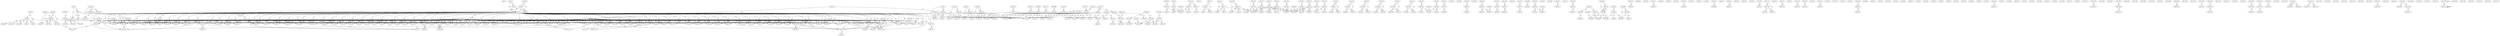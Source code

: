 digraph G {
  Line_0;
  Line_3;
  Line_4;
  Line_5;
  Line_8;
  Line_13;
  Line_14;
  Line_15;
  Line_15;
  Line_16;
  Line_18;
  Line_24;
  Line_25;
  Line_26;
  Line_27;
  Line_32;
  Line_33;
  Line_34;
  Line_34;
  Line_35;
  Line_37;
  Line_18;
  Line_38;
  Line_38;
  Line_44;
  Line_45;
  Line_46;
  Line_46;
  Line_47;
  Line_47;
  Line_50;
  Line_55;
  Line_56;
  Line_57;
  Line_58;
  Line_60;
  Line_65;
  Line_66;
  Line_67;
  Line_68;
  Line_71;
  Line_76;
  Line_77;
  Line_78;
  Line_79;
  Line_80;
  Line_82;
  Line_87;
  Line_88;
  Line_89;
  Line_92;
  Line_97;
  Line_98;
  Line_99;
  Line_100;
  Line_100;
  Line_101;
  Line_103;
  Line_108;
  Line_109;
  Line_110;
  Line_113;
  Line_118;
  Line_119;
  Line_120;
  Line_123;
  Line_128;
  Line_129;
  Line_130;
  Line_131;
  Line_133;
  Line_138;
  Line_139;
  Line_140;
  Line_143;
  Line_148;
  Line_149;
  Line_150;
  Line_151;
  Line_152;
  Line_157;
  Line_158;
  Line_159;
  Line_162;
  Line_167;
  Line_168;
  Line_169;
  Line_170;
  Line_172;
  Line_177;
  Line_178;
  Line_180;
  Line_183;
  Line_188;
  Line_189;
  Line_190;
  Line_194;
  Line_199;
  Line_200;
  Line_201;
  Line_202;
  Line_208;
  Line_209;
  Line_210;
  Line_217;
  Line_218;
  Line_219;
  Line_220;
  Line_221;
  Line_227;
  Line_228;
  Line_229;
  Line_230;
  Line_230;
  Line_231;
  Line_238;
  Line_239;
  Line_240;
  Line_241;
  Line_246;
  Line_247;
  Line_248;
  Line_249;
  Line_256;
  Line_257;
  Line_258;
  Line_259;
  Line_259;
  Line_260;
  Line_267;
  Line_268;
  Line_269;
  Line_270;
  Line_277;
  Line_278;
  Line_279;
  Line_280;
  Line_286;
  Line_287;
  Line_288;
  Line_289;
  Line_294;
  Line_295;
  Line_296;
  Line_297;
  Line_303;
  Line_304;
  Line_305;
  Line_306;
  Line_307;
  Line_313;
  Line_314;
  Line_315;
  Line_323;
  Line_324;
  Line_325;
  Line_332;
  Line_333;
  Line_334;
  Line_341;
  Line_342;
  Line_343;
  Line_350;
  Line_351;
  Line_352;
  Line_359;
  Line_360;
  Line_361;
  Line_368;
  Line_369;
  Line_370;
  Line_377;
  Line_378;
  Line_379;
  Line_380;
  Line_381;
  Line_381;
  Line_382;
  Line_388;
  Line_389;
  Line_390;
  Line_391;
  Line_392;
  Line_399;
  Line_400;
  Line_401;
  Line_402;
  Line_407;
  Line_408;
  Line_409;
  Line_410;
  Line_416;
  Line_417;
  Line_418;
  Line_419;
  Line_420;
  Line_426;
  Line_427;
  Line_428;
  Line_429;
  Line_435;
  Line_436;
  Line_437;
  Line_438;
  Line_444;
  Line_445;
  Line_446;
  Line_454;
  Line_455;
  Line_453;
  Line_458;
  Line_463;
  Line_464;
  Line_465;
  Line_466;
  Line_473;
  Line_474;
  Line_475;
  Line_476;
  Line_482;
  Line_483;
  Line_484;
  Line_485;
  Line_491;
  Line_492;
  Line_493;
  Line_494;
  Line_502;
  Line_500;
  Line_503;
  Line_508;
  Line_509;
  Line_510;
  Line_511;
  Line_519;
  Line_520;
  Line_518;
  Line_522;
  Line_528;
  Line_527;
  Line_531;
  Line_537;
  Line_538;
  Line_539;
  Line_536;
  Line_541;
  Line_546;
  Line_547;
  Line_548;
  Line_549;
  Line_551;
  Line_556;
  Line_557;
  Line_558;
  Line_566;
  Line_567;
  Line_568;
  Line_569;
  Line_570;
  Line_576;
  Line_581;
  Line_586;
  Line_587;
  Line_588;
  Line_588;
  Line_588;
  Line_589;
  Line_597;
  Line_598;
  Line_599;
  Line_600;
  Line_605;
  Line_606;
  Line_607;
  Line_608;
  Line_608;
  Line_610;
  Line_610;
  Line_612;
  Line_618;
  Line_619;
  Line_617;
  Line_620;
  Line_626;
  Line_625;
  Line_629;
  Line_635;
  Line_636;
  Line_634;
  Line_638;
  Line_644;
  Line_645;
  Line_643;
  Line_647;
  Line_653;
  Line_654;
  Line_652;
  Line_656;
  Line_662;
  Line_663;
  Line_661;
  Line_666;
  Line_672;
  Line_673;
  Line_671;
  Line_676;
  Line_681;
  Line_682;
  Line_683;
  Line_684;
  Line_691;
  Line_692;
  Line_690;
  Line_694;
  Line_699;
  Line_700;
  Line_701;
  Line_702;
  Line_703;
  Line_709;
  Line_710;
  Line_708;
  Line_712;
  Line_717;
  Line_718;
  Line_719;
  Line_720;
  Line_722;
  Line_728;
  Line_729;
  Line_727;
  Line_731;
  Line_737;
  Line_736;
  Line_739;
  Line_746;
  Line_744;
  Line_748;
  Line_754;
  Line_753;
  Line_756;
  Line_762;
  Line_763;
  Line_764;
  Line_765;
  Line_765;
  Line_773;
  Line_774;
  Line_774;
  Line_777;
  Line_784;
  Line_785;
  Line_786;
  Line_786;
  Line_787;
  Line_787;
  Line_788;
  Line_796;
  Line_797;
  Line_798;
  Line_799;
  Line_806;
  Line_807;
  Line_815;
  Line_816;
  Line_818;
  Line_824;
  Line_825;
  Line_827;
  Line_833;
  Line_834;
  Line_853;
  Line_854;
  Line_856;
  Line_862;
  Line_863;
  Line_871;
  Line_871;
  Line_872;
  Line_878;
  Line_879;
  Line_888;
  Line_889;
  Line_895;
  Line_896;
  Line_904;
  Line_905;
  Line_903;
  Line_905;
  Line_906;
  Line_914;
  Line_915;
  Line_913;
  Line_917;
  Line_923;
  Line_924;
  Line_924;
  Line_925;
  Line_925;
  Line_926;
  Line_934;
  Line_935;
  Line_942;
  Line_943;
  Line_950;
  Line_951;
  Line_958;
  Line_959;
  Line_974;
  Line_975;
  Line_975;
  Line_976;
  Line_978;
  Line_985;
  Line_986;
  Line_986;
  Line_987;
  Line_987;
  Line_995;
  Line_995;
  Line_997;
  Line_997;
  Line_997;
  Line_1005;
  Line_1005;
  Line_1006;
  Line_1006;
  Line_1007;
  Line_1007;
  Line_1008;
  Line_1008;
  Line_1015;
  Line_1016;
  Line_1016;
  Line_1017;
  Line_1026;
  Line_1027;
  Line_1034;
  Line_1034;
  Line_1036;
  Line_1034;
  Line_1037;
  Line_1037;
  Line_1044;
  Line_1045;
  Line_1046;
  Line_1046;
  Line_1047;
  Line_1055;
  Line_1056;
  Line_1056;
  Line_1057;
  Line_673;
  Line_1064;
  Line_1065;
  Line_1071;
  Line_1081;
  Line_1082;
  Line_1089;
  Line_1090;
  Line_1091;
  Line_1092;
  Line_1101;
  Line_1103;
  Line_1110;
  Line_1111;
  Line_1109;
  Line_1113;
  Line_1121;
  Line_1128;
  Line_1129;
  Line_1130;
  Line_1131;
  Line_1137;
  Line_1138;
  Line_1146;
  Line_1147;
  Line_1154;
  Line_1155;
  Line_1156;
  Line_1155;
  Line_1157;
  Line_1156;
  Line_1157;
  Line_1163;
  Line_1164;
  Line_1165;
  Line_1172;
  Line_1173;
  Line_1174;
  Line_1184;
  Line_1185;
  Line_1192;
  Line_1200;
  Line_1201;
  Line_1202;
  Line_1202;
  Line_1203;
  Line_1211;
  Line_1212;
  Line_1213;
  Line_1220;
  Line_1221;
  Line_1235;
  Line_1236;
  Line_1236;
  Line_1237;
  Line_1244;
  Line_1245;
  Line_1252;
  Line_1253;
  Line_1259;
  Line_1269;
  Line_1270;
  Line_1276;
  Line_1277;
  Line_1278;
  Line_1280;
  Line_1287;
  Line_1294;
  Line_1295;
  Line_1296;
  Line_1297;
  Line_1298;
  Line_1305;
  Line_1306;
  Line_1307;
  Line_1306;
  Line_1315;
  Line_1317;
  Line_1327;
  Line_1328;
  Line_1328;
  Line_1329;
  Line_1331;
  Line_1338;
  Line_1339;
  Line_1347;
  Line_1348;
  Line_1355;
  Line_1361;
  Line_1362;
  Line_1362;
  Line_1363;
  Line_1371;
  Line_1372;
  Line_1372;
  Line_1372;
  Line_1373;
  Line_1375;
  Line_1328;
  Line_3 -> Line_4 [ label="CD" ];
  Line_4 -> Line_5 [ label="FD" ];
  Line_3 -> Line_8 [ label="CD" ];
  Line_4 -> Line_8 [ label="FD" ];
  Line_13 -> Line_14 [ label="CD" ];
  Line_13 -> Line_15 [ label="CD" ];
  Line_14 -> Line_15 [ label="FD" ];
  Line_15 -> Line_16 [ label="FD" ];
  Line_24 -> Line_25 [ label="CD" ];
  Line_25 -> Line_26 [ label="FD" ];
  Line_32 -> Line_33 [ label="CD" ];
  Line_32 -> Line_34 [ label="CD" ];
  Line_33 -> Line_34 [ label="FD" ];
  Line_34 -> Line_35 [ label="FD" ];
  Line_15 -> Line_35 [ label="FD" ];
  Line_34 -> Line_37 [ label="FD" ];
  Line_18 -> Line_37 [ label="FD" ];
  Line_15 -> Line_37 [ label="FD" ];
  Line_15 -> Line_38 [ label="FD" ];
  Line_44 -> Line_45 [ label="CD" ];
  Line_45 -> Line_46 [ label="FD" ];
  Line_46 -> Line_47 [ label="CD" ];
  Line_38 -> Line_47 [ label="FD" ];
  Line_34 -> Line_47 [ label="FD" ];
  Line_18 -> Line_47 [ label="FD" ];
  Line_15 -> Line_47 [ label="FD" ];
  Line_44 -> Line_50 [ label="CD" ];
  Line_45 -> Line_50 [ label="FD" ];
  Line_14 -> Line_50 [ label="FD" ];
  Line_55 -> Line_56 [ label="CD" ];
  Line_56 -> Line_57 [ label="FD" ];
  Line_38 -> Line_58 [ label="FD" ];
  Line_34 -> Line_58 [ label="FD" ];
  Line_18 -> Line_58 [ label="FD" ];
  Line_15 -> Line_58 [ label="FD" ];
  Line_55 -> Line_60 [ label="CD" ];
  Line_56 -> Line_60 [ label="FD" ];
  Line_65 -> Line_66 [ label="CD" ];
  Line_66 -> Line_67 [ label="FD" ];
  Line_38 -> Line_68 [ label="FD" ];
  Line_34 -> Line_68 [ label="FD" ];
  Line_18 -> Line_68 [ label="FD" ];
  Line_15 -> Line_68 [ label="FD" ];
  Line_65 -> Line_71 [ label="CD" ];
  Line_66 -> Line_71 [ label="FD" ];
  Line_76 -> Line_77 [ label="CD" ];
  Line_77 -> Line_78 [ label="FD" ];
  Line_38 -> Line_79 [ label="FD" ];
  Line_34 -> Line_79 [ label="FD" ];
  Line_18 -> Line_79 [ label="FD" ];
  Line_15 -> Line_79 [ label="FD" ];
  Line_38 -> Line_80 [ label="FD" ];
  Line_34 -> Line_80 [ label="FD" ];
  Line_18 -> Line_80 [ label="FD" ];
  Line_15 -> Line_80 [ label="FD" ];
  Line_76 -> Line_82 [ label="CD" ];
  Line_77 -> Line_82 [ label="FD" ];
  Line_87 -> Line_88 [ label="CD" ];
  Line_88 -> Line_89 [ label="FD" ];
  Line_87 -> Line_92 [ label="CD" ];
  Line_88 -> Line_92 [ label="FD" ];
  Line_97 -> Line_98 [ label="CD" ];
  Line_98 -> Line_99 [ label="FD" ];
  Line_38 -> Line_100 [ label="FD" ];
  Line_34 -> Line_100 [ label="FD" ];
  Line_18 -> Line_100 [ label="FD" ];
  Line_15 -> Line_100 [ label="FD" ];
  Line_100 -> Line_101 [ label="FD" ];
  Line_97 -> Line_103 [ label="CD" ];
  Line_98 -> Line_103 [ label="FD" ];
  Line_33 -> Line_103 [ label="FD" ];
  Line_108 -> Line_109 [ label="CD" ];
  Line_109 -> Line_110 [ label="FD" ];
  Line_108 -> Line_113 [ label="CD" ];
  Line_109 -> Line_113 [ label="FD" ];
  Line_118 -> Line_119 [ label="CD" ];
  Line_119 -> Line_120 [ label="FD" ];
  Line_118 -> Line_123 [ label="CD" ];
  Line_119 -> Line_123 [ label="FD" ];
  Line_128 -> Line_129 [ label="CD" ];
  Line_129 -> Line_130 [ label="FD" ];
  Line_38 -> Line_131 [ label="FD" ];
  Line_34 -> Line_131 [ label="FD" ];
  Line_18 -> Line_131 [ label="FD" ];
  Line_15 -> Line_131 [ label="FD" ];
  Line_128 -> Line_133 [ label="CD" ];
  Line_129 -> Line_133 [ label="FD" ];
  Line_138 -> Line_139 [ label="CD" ];
  Line_139 -> Line_140 [ label="FD" ];
  Line_138 -> Line_143 [ label="CD" ];
  Line_139 -> Line_143 [ label="FD" ];
  Line_148 -> Line_149 [ label="CD" ];
  Line_149 -> Line_150 [ label="FD" ];
  Line_38 -> Line_151 [ label="FD" ];
  Line_34 -> Line_151 [ label="FD" ];
  Line_18 -> Line_151 [ label="FD" ];
  Line_15 -> Line_151 [ label="FD" ];
  Line_148 -> Line_152 [ label="CD" ];
  Line_149 -> Line_152 [ label="FD" ];
  Line_157 -> Line_158 [ label="CD" ];
  Line_158 -> Line_159 [ label="FD" ];
  Line_157 -> Line_162 [ label="CD" ];
  Line_158 -> Line_162 [ label="FD" ];
  Line_167 -> Line_168 [ label="CD" ];
  Line_168 -> Line_169 [ label="FD" ];
  Line_38 -> Line_170 [ label="FD" ];
  Line_167 -> Line_172 [ label="CD" ];
  Line_168 -> Line_172 [ label="FD" ];
  Line_177 -> Line_178 [ label="CD" ];
  Line_178 -> Line_180 [ label="FD" ];
  Line_177 -> Line_183 [ label="CD" ];
  Line_178 -> Line_183 [ label="FD" ];
  Line_188 -> Line_189 [ label="CD" ];
  Line_189 -> Line_190 [ label="FD" ];
  Line_188 -> Line_194 [ label="CD" ];
  Line_189 -> Line_194 [ label="FD" ];
  Line_199 -> Line_200 [ label="CD" ];
  Line_200 -> Line_201 [ label="FD" ];
  Line_66 -> Line_202 [ label="FD" ];
  Line_38 -> Line_202 [ label="FD" ];
  Line_34 -> Line_202 [ label="FD" ];
  Line_18 -> Line_202 [ label="FD" ];
  Line_15 -> Line_202 [ label="FD" ];
  Line_208 -> Line_209 [ label="CD" ];
  Line_209 -> Line_210 [ label="FD" ];
  Line_217 -> Line_218 [ label="CD" ];
  Line_217 -> Line_219 [ label="CD" ];
  Line_219 -> Line_220 [ label="FD" ];
  Line_38 -> Line_221 [ label="FD" ];
  Line_34 -> Line_221 [ label="FD" ];
  Line_18 -> Line_221 [ label="FD" ];
  Line_15 -> Line_221 [ label="FD" ];
  Line_227 -> Line_228 [ label="CD" ];
  Line_228 -> Line_229 [ label="FD" ];
  Line_38 -> Line_230 [ label="FD" ];
  Line_34 -> Line_230 [ label="FD" ];
  Line_18 -> Line_230 [ label="FD" ];
  Line_15 -> Line_230 [ label="FD" ];
  Line_230 -> Line_231 [ label="CD" ];
  Line_38 -> Line_231 [ label="FD" ];
  Line_34 -> Line_231 [ label="FD" ];
  Line_18 -> Line_231 [ label="FD" ];
  Line_15 -> Line_231 [ label="FD" ];
  Line_238 -> Line_239 [ label="CD" ];
  Line_239 -> Line_240 [ label="FD" ];
  Line_38 -> Line_241 [ label="FD" ];
  Line_34 -> Line_241 [ label="FD" ];
  Line_18 -> Line_241 [ label="FD" ];
  Line_15 -> Line_241 [ label="FD" ];
  Line_246 -> Line_247 [ label="CD" ];
  Line_247 -> Line_248 [ label="FD" ];
  Line_256 -> Line_257 [ label="CD" ];
  Line_257 -> Line_258 [ label="FD" ];
  Line_38 -> Line_259 [ label="FD" ];
  Line_34 -> Line_259 [ label="FD" ];
  Line_18 -> Line_259 [ label="FD" ];
  Line_15 -> Line_259 [ label="FD" ];
  Line_259 -> Line_260 [ label="CD" ];
  Line_267 -> Line_268 [ label="CD" ];
  Line_268 -> Line_269 [ label="FD" ];
  Line_38 -> Line_270 [ label="FD" ];
  Line_34 -> Line_270 [ label="FD" ];
  Line_18 -> Line_270 [ label="FD" ];
  Line_15 -> Line_270 [ label="FD" ];
  Line_277 -> Line_278 [ label="CD" ];
  Line_278 -> Line_279 [ label="FD" ];
  Line_286 -> Line_287 [ label="CD" ];
  Line_287 -> Line_288 [ label="FD" ];
  Line_294 -> Line_295 [ label="CD" ];
  Line_295 -> Line_296 [ label="FD" ];
  Line_268 -> Line_296 [ label="FD" ];
  Line_228 -> Line_296 [ label="FD" ];
  Line_209 -> Line_296 [ label="FD" ];
  Line_109 -> Line_296 [ label="FD" ];
  Line_77 -> Line_296 [ label="FD" ];
  Line_295 -> Line_297 [ label="FD" ];
  Line_303 -> Line_304 [ label="CD" ];
  Line_304 -> Line_305 [ label="FD" ];
  Line_38 -> Line_306 [ label="FD" ];
  Line_34 -> Line_306 [ label="FD" ];
  Line_18 -> Line_306 [ label="FD" ];
  Line_15 -> Line_306 [ label="FD" ];
  Line_38 -> Line_307 [ label="FD" ];
  Line_34 -> Line_307 [ label="FD" ];
  Line_18 -> Line_307 [ label="FD" ];
  Line_15 -> Line_307 [ label="FD" ];
  Line_313 -> Line_314 [ label="CD" ];
  Line_314 -> Line_315 [ label="FD" ];
  Line_323 -> Line_324 [ label="CD" ];
  Line_324 -> Line_325 [ label="FD" ];
  Line_332 -> Line_333 [ label="CD" ];
  Line_333 -> Line_334 [ label="FD" ];
  Line_341 -> Line_342 [ label="CD" ];
  Line_342 -> Line_343 [ label="FD" ];
  Line_350 -> Line_351 [ label="CD" ];
  Line_351 -> Line_352 [ label="FD" ];
  Line_359 -> Line_360 [ label="CD" ];
  Line_360 -> Line_361 [ label="FD" ];
  Line_368 -> Line_369 [ label="CD" ];
  Line_369 -> Line_370 [ label="FD" ];
  Line_377 -> Line_378 [ label="CD" ];
  Line_378 -> Line_379 [ label="FD" ];
  Line_38 -> Line_380 [ label="FD" ];
  Line_34 -> Line_380 [ label="FD" ];
  Line_18 -> Line_380 [ label="FD" ];
  Line_15 -> Line_380 [ label="FD" ];
  Line_38 -> Line_381 [ label="FD" ];
  Line_34 -> Line_381 [ label="FD" ];
  Line_18 -> Line_381 [ label="FD" ];
  Line_15 -> Line_381 [ label="FD" ];
  Line_381 -> Line_382 [ label="FD" ];
  Line_388 -> Line_389 [ label="CD" ];
  Line_388 -> Line_390 [ label="CD" ];
  Line_390 -> Line_391 [ label="FD" ];
  Line_239 -> Line_391 [ label="FD" ];
  Line_390 -> Line_392 [ label="FD" ];
  Line_399 -> Line_400 [ label="CD" ];
  Line_400 -> Line_401 [ label="FD" ];
  Line_38 -> Line_402 [ label="FD" ];
  Line_34 -> Line_402 [ label="FD" ];
  Line_18 -> Line_402 [ label="FD" ];
  Line_15 -> Line_402 [ label="FD" ];
  Line_407 -> Line_408 [ label="CD" ];
  Line_408 -> Line_409 [ label="FD" ];
  Line_38 -> Line_410 [ label="FD" ];
  Line_34 -> Line_410 [ label="FD" ];
  Line_18 -> Line_410 [ label="FD" ];
  Line_15 -> Line_410 [ label="FD" ];
  Line_416 -> Line_417 [ label="CD" ];
  Line_416 -> Line_418 [ label="CD" ];
  Line_418 -> Line_419 [ label="FD" ];
  Line_417 -> Line_420 [ label="FD" ];
  Line_426 -> Line_427 [ label="CD" ];
  Line_427 -> Line_428 [ label="FD" ];
  Line_38 -> Line_429 [ label="FD" ];
  Line_34 -> Line_429 [ label="FD" ];
  Line_18 -> Line_429 [ label="FD" ];
  Line_15 -> Line_429 [ label="FD" ];
  Line_435 -> Line_436 [ label="CD" ];
  Line_436 -> Line_437 [ label="FD" ];
  Line_38 -> Line_438 [ label="FD" ];
  Line_34 -> Line_438 [ label="FD" ];
  Line_18 -> Line_438 [ label="FD" ];
  Line_15 -> Line_438 [ label="FD" ];
  Line_444 -> Line_445 [ label="CD" ];
  Line_445 -> Line_446 [ label="FD" ];
  Line_38 -> Line_455 [ label="FD" ];
  Line_34 -> Line_455 [ label="FD" ];
  Line_18 -> Line_455 [ label="FD" ];
  Line_15 -> Line_455 [ label="FD" ];
  Line_453 -> Line_458 [ label="CD" ];
  Line_445 -> Line_458 [ label="FD" ];
  Line_342 -> Line_458 [ label="FD" ];
  Line_333 -> Line_458 [ label="FD" ];
  Line_314 -> Line_458 [ label="FD" ];
  Line_304 -> Line_458 [ label="FD" ];
  Line_295 -> Line_458 [ label="FD" ];
  Line_268 -> Line_458 [ label="FD" ];
  Line_228 -> Line_458 [ label="FD" ];
  Line_209 -> Line_458 [ label="FD" ];
  Line_463 -> Line_464 [ label="CD" ];
  Line_436 -> Line_464 [ label="FD" ];
  Line_408 -> Line_464 [ label="FD" ];
  Line_400 -> Line_464 [ label="FD" ];
  Line_378 -> Line_464 [ label="FD" ];
  Line_369 -> Line_464 [ label="FD" ];
  Line_278 -> Line_464 [ label="FD" ];
  Line_257 -> Line_464 [ label="FD" ];
  Line_219 -> Line_464 [ label="FD" ];
  Line_189 -> Line_464 [ label="FD" ];
  Line_158 -> Line_464 [ label="FD" ];
  Line_149 -> Line_464 [ label="FD" ];
  Line_98 -> Line_464 [ label="FD" ];
  Line_33 -> Line_464 [ label="FD" ];
  Line_4 -> Line_464 [ label="FD" ];
  Line_463 -> Line_465 [ label="CD" ];
  Line_465 -> Line_466 [ label="FD" ];
  Line_473 -> Line_474 [ label="CD" ];
  Line_474 -> Line_475 [ label="FD" ];
  Line_38 -> Line_476 [ label="FD" ];
  Line_34 -> Line_476 [ label="FD" ];
  Line_18 -> Line_476 [ label="FD" ];
  Line_15 -> Line_476 [ label="FD" ];
  Line_482 -> Line_483 [ label="CD" ];
  Line_483 -> Line_484 [ label="FD" ];
  Line_38 -> Line_485 [ label="FD" ];
  Line_34 -> Line_485 [ label="FD" ];
  Line_18 -> Line_485 [ label="FD" ];
  Line_15 -> Line_485 [ label="FD" ];
  Line_491 -> Line_492 [ label="CD" ];
  Line_492 -> Line_493 [ label="FD" ];
  Line_436 -> Line_493 [ label="FD" ];
  Line_408 -> Line_493 [ label="FD" ];
  Line_400 -> Line_493 [ label="FD" ];
  Line_378 -> Line_493 [ label="FD" ];
  Line_369 -> Line_493 [ label="FD" ];
  Line_278 -> Line_493 [ label="FD" ];
  Line_257 -> Line_493 [ label="FD" ];
  Line_219 -> Line_493 [ label="FD" ];
  Line_189 -> Line_493 [ label="FD" ];
  Line_158 -> Line_493 [ label="FD" ];
  Line_149 -> Line_493 [ label="FD" ];
  Line_98 -> Line_493 [ label="FD" ];
  Line_33 -> Line_493 [ label="FD" ];
  Line_4 -> Line_493 [ label="FD" ];
  Line_492 -> Line_494 [ label="FD" ];
  Line_38 -> Line_502 [ label="FD" ];
  Line_34 -> Line_502 [ label="FD" ];
  Line_18 -> Line_502 [ label="FD" ];
  Line_15 -> Line_502 [ label="FD" ];
  Line_500 -> Line_503 [ label="CD" ];
  Line_508 -> Line_509 [ label="CD" ];
  Line_509 -> Line_510 [ label="FD" ];
  Line_38 -> Line_511 [ label="FD" ];
  Line_34 -> Line_511 [ label="FD" ];
  Line_18 -> Line_511 [ label="FD" ];
  Line_15 -> Line_511 [ label="FD" ];
  Line_38 -> Line_520 [ label="FD" ];
  Line_34 -> Line_520 [ label="FD" ];
  Line_18 -> Line_520 [ label="FD" ];
  Line_15 -> Line_520 [ label="FD" ];
  Line_518 -> Line_522 [ label="CD" ];
  Line_483 -> Line_522 [ label="FD" ];
  Line_200 -> Line_522 [ label="FD" ];
  Line_527 -> Line_531 [ label="CD" ];
  Line_38 -> Line_538 [ label="FD" ];
  Line_34 -> Line_538 [ label="FD" ];
  Line_18 -> Line_538 [ label="FD" ];
  Line_15 -> Line_538 [ label="FD" ];
  Line_38 -> Line_539 [ label="FD" ];
  Line_34 -> Line_539 [ label="FD" ];
  Line_18 -> Line_539 [ label="FD" ];
  Line_15 -> Line_539 [ label="FD" ];
  Line_536 -> Line_541 [ label="CD" ];
  Line_351 -> Line_541 [ label="FD" ];
  Line_546 -> Line_547 [ label="CD" ];
  Line_547 -> Line_548 [ label="FD" ];
  Line_38 -> Line_549 [ label="FD" ];
  Line_34 -> Line_549 [ label="FD" ];
  Line_18 -> Line_549 [ label="FD" ];
  Line_15 -> Line_549 [ label="FD" ];
  Line_546 -> Line_551 [ label="CD" ];
  Line_492 -> Line_551 [ label="FD" ];
  Line_436 -> Line_551 [ label="FD" ];
  Line_408 -> Line_551 [ label="FD" ];
  Line_400 -> Line_551 [ label="FD" ];
  Line_378 -> Line_551 [ label="FD" ];
  Line_369 -> Line_551 [ label="FD" ];
  Line_278 -> Line_551 [ label="FD" ];
  Line_257 -> Line_551 [ label="FD" ];
  Line_219 -> Line_551 [ label="FD" ];
  Line_556 -> Line_557 [ label="CD" ];
  Line_557 -> Line_558 [ label="FD" ];
  Line_566 -> Line_567 [ label="CD" ];
  Line_566 -> Line_568 [ label="CD" ];
  Line_568 -> Line_569 [ label="FD" ];
  Line_38 -> Line_570 [ label="FD" ];
  Line_34 -> Line_570 [ label="FD" ];
  Line_18 -> Line_570 [ label="FD" ];
  Line_15 -> Line_570 [ label="FD" ];
  Line_576 -> Line_581 [ label="CD" ];
  Line_586 -> Line_587 [ label="CD" ];
  Line_586 -> Line_588 [ label="CD" ];
  Line_587 -> Line_588 [ label="FD" ];
  Line_587 -> Line_588 [ label="FD" ];
  Line_588 -> Line_589 [ label="FD" ];
  Line_567 -> Line_589 [ label="FD" ];
  Line_597 -> Line_598 [ label="CD" ];
  Line_598 -> Line_599 [ label="FD" ];
  Line_38 -> Line_600 [ label="FD" ];
  Line_34 -> Line_600 [ label="FD" ];
  Line_18 -> Line_600 [ label="FD" ];
  Line_15 -> Line_600 [ label="FD" ];
  Line_605 -> Line_606 [ label="CD" ];
  Line_605 -> Line_607 [ label="CD" ];
  Line_607 -> Line_608 [ label="FD" ];
  Line_608 -> Line_610 [ label="CD" ];
  Line_38 -> Line_610 [ label="FD" ];
  Line_34 -> Line_610 [ label="FD" ];
  Line_18 -> Line_610 [ label="FD" ];
  Line_15 -> Line_610 [ label="FD" ];
  Line_605 -> Line_612 [ label="CD" ];
  Line_607 -> Line_612 [ label="FD" ];
  Line_617 -> Line_620 [ label="CD" ];
  Line_625 -> Line_629 [ label="CD" ];
  Line_418 -> Line_629 [ label="FD" ];
  Line_324 -> Line_629 [ label="FD" ];
  Line_25 -> Line_629 [ label="FD" ];
  Line_634 -> Line_638 [ label="CD" ];
  Line_38 -> Line_645 [ label="FD" ];
  Line_34 -> Line_645 [ label="FD" ];
  Line_18 -> Line_645 [ label="FD" ];
  Line_15 -> Line_645 [ label="FD" ];
  Line_643 -> Line_647 [ label="CD" ];
  Line_509 -> Line_647 [ label="FD" ];
  Line_38 -> Line_654 [ label="FD" ];
  Line_34 -> Line_654 [ label="FD" ];
  Line_18 -> Line_654 [ label="FD" ];
  Line_15 -> Line_654 [ label="FD" ];
  Line_652 -> Line_656 [ label="CD" ];
  Line_588 -> Line_656 [ label="FD" ];
  Line_567 -> Line_656 [ label="FD" ];
  Line_38 -> Line_663 [ label="FD" ];
  Line_34 -> Line_663 [ label="FD" ];
  Line_18 -> Line_663 [ label="FD" ];
  Line_15 -> Line_663 [ label="FD" ];
  Line_661 -> Line_666 [ label="CD" ];
  Line_38 -> Line_673 [ label="FD" ];
  Line_34 -> Line_673 [ label="FD" ];
  Line_18 -> Line_673 [ label="FD" ];
  Line_15 -> Line_673 [ label="FD" ];
  Line_671 -> Line_676 [ label="CD" ];
  Line_681 -> Line_682 [ label="CD" ];
  Line_682 -> Line_683 [ label="FD" ];
  Line_588 -> Line_683 [ label="FD" ];
  Line_567 -> Line_683 [ label="FD" ];
  Line_682 -> Line_684 [ label="FD" ];
  Line_690 -> Line_694 [ label="CD" ];
  Line_547 -> Line_694 [ label="FD" ];
  Line_390 -> Line_694 [ label="FD" ];
  Line_239 -> Line_694 [ label="FD" ];
  Line_699 -> Line_700 [ label="CD" ];
  Line_700 -> Line_701 [ label="FD" ];
  Line_38 -> Line_702 [ label="FD" ];
  Line_34 -> Line_702 [ label="FD" ];
  Line_18 -> Line_702 [ label="FD" ];
  Line_15 -> Line_702 [ label="FD" ];
  Line_699 -> Line_703 [ label="CD" ];
  Line_700 -> Line_703 [ label="FD" ];
  Line_682 -> Line_703 [ label="FD" ];
  Line_38 -> Line_710 [ label="FD" ];
  Line_34 -> Line_710 [ label="FD" ];
  Line_18 -> Line_710 [ label="FD" ];
  Line_15 -> Line_710 [ label="FD" ];
  Line_708 -> Line_712 [ label="CD" ];
  Line_717 -> Line_718 [ label="CD" ];
  Line_718 -> Line_719 [ label="FD" ];
  Line_38 -> Line_720 [ label="FD" ];
  Line_34 -> Line_720 [ label="FD" ];
  Line_18 -> Line_720 [ label="FD" ];
  Line_15 -> Line_720 [ label="FD" ];
  Line_717 -> Line_722 [ label="CD" ];
  Line_718 -> Line_722 [ label="FD" ];
  Line_38 -> Line_729 [ label="FD" ];
  Line_34 -> Line_729 [ label="FD" ];
  Line_18 -> Line_729 [ label="FD" ];
  Line_15 -> Line_729 [ label="FD" ];
  Line_727 -> Line_731 [ label="CD" ];
  Line_736 -> Line_739 [ label="CD" ];
  Line_38 -> Line_746 [ label="FD" ];
  Line_34 -> Line_746 [ label="FD" ];
  Line_18 -> Line_746 [ label="FD" ];
  Line_15 -> Line_746 [ label="FD" ];
  Line_744 -> Line_748 [ label="CD" ];
  Line_753 -> Line_756 [ label="CD" ];
  Line_34 -> Line_762 [ label="FD" ];
  Line_15 -> Line_762 [ label="FD" ];
  Line_34 -> Line_764 [ label="FD" ];
  Line_15 -> Line_764 [ label="FD" ];
  Line_764 -> Line_765 [ label="CD" ];
  Line_34 -> Line_774 [ label="FD" ];
  Line_15 -> Line_774 [ label="FD" ];
  Line_38 -> Line_777 [ label="FD" ];
  Line_34 -> Line_777 [ label="FD" ];
  Line_18 -> Line_777 [ label="FD" ];
  Line_15 -> Line_777 [ label="FD" ];
  Line_38 -> Line_786 [ label="FD" ];
  Line_34 -> Line_786 [ label="FD" ];
  Line_18 -> Line_786 [ label="FD" ];
  Line_15 -> Line_786 [ label="FD" ];
  Line_38 -> Line_787 [ label="FD" ];
  Line_34 -> Line_787 [ label="FD" ];
  Line_18 -> Line_787 [ label="FD" ];
  Line_15 -> Line_787 [ label="FD" ];
  Line_787 -> Line_788 [ label="FD" ];
  Line_796 -> Line_797 [ label="CD" ];
  Line_797 -> Line_798 [ label="FD" ];
  Line_38 -> Line_799 [ label="FD" ];
  Line_34 -> Line_799 [ label="FD" ];
  Line_18 -> Line_799 [ label="FD" ];
  Line_15 -> Line_799 [ label="FD" ];
  Line_66 -> Line_818 [ label="FD" ];
  Line_38 -> Line_834 [ label="FD" ];
  Line_34 -> Line_834 [ label="FD" ];
  Line_18 -> Line_834 [ label="FD" ];
  Line_15 -> Line_834 [ label="FD" ];
  Line_38 -> Line_863 [ label="FD" ];
  Line_34 -> Line_863 [ label="FD" ];
  Line_18 -> Line_863 [ label="FD" ];
  Line_15 -> Line_863 [ label="FD" ];
  Line_38 -> Line_871 [ label="FD" ];
  Line_34 -> Line_871 [ label="FD" ];
  Line_18 -> Line_871 [ label="FD" ];
  Line_15 -> Line_871 [ label="FD" ];
  Line_598 -> Line_872 [ label="FD" ];
  Line_38 -> Line_872 [ label="FD" ];
  Line_34 -> Line_872 [ label="FD" ];
  Line_18 -> Line_872 [ label="FD" ];
  Line_15 -> Line_872 [ label="FD" ];
  Line_38 -> Line_889 [ label="FD" ];
  Line_34 -> Line_889 [ label="FD" ];
  Line_18 -> Line_889 [ label="FD" ];
  Line_15 -> Line_889 [ label="FD" ];
  Line_598 -> Line_896 [ label="FD" ];
  Line_904 -> Line_905 [ label="FD" ];
  Line_903 -> Line_905 [ label="FD" ];
  Line_905 -> Line_906 [ label="FD" ];
  Line_904 -> Line_906 [ label="FD" ];
  Line_66 -> Line_915 [ label="FD" ];
  Line_913 -> Line_917 [ label="CD" ];
  Line_34 -> Line_924 [ label="FD" ];
  Line_15 -> Line_924 [ label="FD" ];
  Line_38 -> Line_924 [ label="FD" ];
  Line_34 -> Line_924 [ label="FD" ];
  Line_18 -> Line_924 [ label="FD" ];
  Line_15 -> Line_924 [ label="FD" ];
  Line_924 -> Line_925 [ label="CD" ];
  Line_38 -> Line_925 [ label="FD" ];
  Line_34 -> Line_925 [ label="FD" ];
  Line_18 -> Line_925 [ label="FD" ];
  Line_15 -> Line_925 [ label="FD" ];
  Line_924 -> Line_926 [ label="CD" ];
  Line_34 -> Line_975 [ label="FD" ];
  Line_15 -> Line_975 [ label="FD" ];
  Line_381 -> Line_975 [ label="FD" ];
  Line_38 -> Line_975 [ label="FD" ];
  Line_34 -> Line_975 [ label="FD" ];
  Line_18 -> Line_975 [ label="FD" ];
  Line_15 -> Line_975 [ label="FD" ];
  Line_381 -> Line_975 [ label="FD" ];
  Line_975 -> Line_976 [ label="CD" ];
  Line_38 -> Line_978 [ label="FD" ];
  Line_34 -> Line_978 [ label="FD" ];
  Line_18 -> Line_978 [ label="FD" ];
  Line_15 -> Line_978 [ label="FD" ];
  Line_986 -> Line_987 [ label="CD" ];
  Line_38 -> Line_987 [ label="FD" ];
  Line_34 -> Line_987 [ label="FD" ];
  Line_18 -> Line_987 [ label="FD" ];
  Line_15 -> Line_987 [ label="FD" ];
  Line_995 -> Line_997 [ label="CD" ];
  Line_38 -> Line_997 [ label="FD" ];
  Line_34 -> Line_997 [ label="FD" ];
  Line_18 -> Line_997 [ label="FD" ];
  Line_15 -> Line_997 [ label="FD" ];
  Line_1005 -> Line_1006 [ label="CD" ];
  Line_34 -> Line_1006 [ label="FD" ];
  Line_15 -> Line_1006 [ label="FD" ];
  Line_38 -> Line_1007 [ label="FD" ];
  Line_34 -> Line_1007 [ label="FD" ];
  Line_18 -> Line_1007 [ label="FD" ];
  Line_15 -> Line_1007 [ label="FD" ];
  Line_1007 -> Line_1008 [ label="FD" ];
  Line_1007 -> Line_1008 [ label="FD" ];
  Line_1016 -> Line_1017 [ label="CD" ];
  Line_38 -> Line_1027 [ label="FD" ];
  Line_34 -> Line_1027 [ label="FD" ];
  Line_18 -> Line_1027 [ label="FD" ];
  Line_15 -> Line_1027 [ label="FD" ];
  Line_38 -> Line_1036 [ label="FD" ];
  Line_34 -> Line_1036 [ label="FD" ];
  Line_18 -> Line_1036 [ label="FD" ];
  Line_15 -> Line_1036 [ label="FD" ];
  Line_1034 -> Line_1037 [ label="CD" ];
  Line_34 -> Line_1037 [ label="FD" ];
  Line_15 -> Line_1037 [ label="FD" ];
  Line_38 -> Line_1037 [ label="FD" ];
  Line_34 -> Line_1037 [ label="FD" ];
  Line_18 -> Line_1037 [ label="FD" ];
  Line_15 -> Line_1037 [ label="FD" ];
  Line_1045 -> Line_1046 [ label="FD" ];
  Line_1046 -> Line_1047 [ label="CD" ];
  Line_905 -> Line_1056 [ label="FD" ];
  Line_904 -> Line_1056 [ label="FD" ];
  Line_1056 -> Line_1057 [ label="FD" ];
  Line_673 -> Line_1057 [ label="FD" ];
  Line_38 -> Line_1082 [ label="FD" ];
  Line_34 -> Line_1082 [ label="FD" ];
  Line_18 -> Line_1082 [ label="FD" ];
  Line_15 -> Line_1082 [ label="FD" ];
  Line_38 -> Line_1090 [ label="FD" ];
  Line_34 -> Line_1090 [ label="FD" ];
  Line_18 -> Line_1090 [ label="FD" ];
  Line_15 -> Line_1090 [ label="FD" ];
  Line_1091 -> Line_1092 [ label="FD" ];
  Line_389 -> Line_1103 [ label="FD" ];
  Line_38 -> Line_1111 [ label="FD" ];
  Line_34 -> Line_1111 [ label="FD" ];
  Line_18 -> Line_1111 [ label="FD" ];
  Line_15 -> Line_1111 [ label="FD" ];
  Line_1109 -> Line_1113 [ label="CD" ];
  Line_905 -> Line_1121 [ label="FD" ];
  Line_904 -> Line_1121 [ label="FD" ];
  Line_1128 -> Line_1129 [ label="CD" ];
  Line_1129 -> Line_1130 [ label="FD" ];
  Line_38 -> Line_1138 [ label="FD" ];
  Line_34 -> Line_1138 [ label="FD" ];
  Line_18 -> Line_1138 [ label="FD" ];
  Line_15 -> Line_1138 [ label="FD" ];
  Line_38 -> Line_1147 [ label="FD" ];
  Line_34 -> Line_1147 [ label="FD" ];
  Line_18 -> Line_1147 [ label="FD" ];
  Line_15 -> Line_1147 [ label="FD" ];
  Line_38 -> Line_1155 [ label="FD" ];
  Line_34 -> Line_1155 [ label="FD" ];
  Line_18 -> Line_1155 [ label="FD" ];
  Line_15 -> Line_1155 [ label="FD" ];
  Line_38 -> Line_1156 [ label="FD" ];
  Line_34 -> Line_1156 [ label="FD" ];
  Line_18 -> Line_1156 [ label="FD" ];
  Line_15 -> Line_1156 [ label="FD" ];
  Line_1155 -> Line_1157 [ label="FD" ];
  Line_1156 -> Line_1157 [ label="FD" ];
  Line_1163 -> Line_1164 [ label="CD" ];
  Line_1164 -> Line_1165 [ label="FD" ];
  Line_1172 -> Line_1173 [ label="CD" ];
  Line_1173 -> Line_1174 [ label="FD" ];
  Line_1184 -> Line_1185 [ label="FD" ];
  Line_1201 -> Line_1202 [ label="FD" ];
  Line_1201 -> Line_1202 [ label="FD" ];
  Line_1201 -> Line_1203 [ label="FD" ];
  Line_1211 -> Line_1212 [ label="FD" ];
  Line_1211 -> Line_1213 [ label="FD" ];
  Line_38 -> Line_1221 [ label="FD" ];
  Line_34 -> Line_1221 [ label="FD" ];
  Line_18 -> Line_1221 [ label="FD" ];
  Line_15 -> Line_1221 [ label="FD" ];
  Line_38 -> Line_1236 [ label="FD" ];
  Line_34 -> Line_1236 [ label="FD" ];
  Line_18 -> Line_1236 [ label="FD" ];
  Line_15 -> Line_1236 [ label="FD" ];
  Line_1236 -> Line_1237 [ label="FD" ];
  Line_38 -> Line_1245 [ label="FD" ];
  Line_34 -> Line_1245 [ label="FD" ];
  Line_18 -> Line_1245 [ label="FD" ];
  Line_15 -> Line_1245 [ label="FD" ];
  Line_38 -> Line_1253 [ label="FD" ];
  Line_34 -> Line_1253 [ label="FD" ];
  Line_18 -> Line_1253 [ label="FD" ];
  Line_15 -> Line_1253 [ label="FD" ];
  Line_38 -> Line_1270 [ label="FD" ];
  Line_34 -> Line_1270 [ label="FD" ];
  Line_18 -> Line_1270 [ label="FD" ];
  Line_15 -> Line_1270 [ label="FD" ];
  Line_1277 -> Line_1278 [ label="CD" ];
  Line_1294 -> Line_1295 [ label="CD" ];
  Line_1294 -> Line_1296 [ label="CD" ];
  Line_1296 -> Line_1297 [ label="FD" ];
  Line_38 -> Line_1306 [ label="FD" ];
  Line_34 -> Line_1306 [ label="FD" ];
  Line_18 -> Line_1306 [ label="FD" ];
  Line_15 -> Line_1306 [ label="FD" ];
  Line_38 -> Line_1307 [ label="FD" ];
  Line_34 -> Line_1307 [ label="FD" ];
  Line_18 -> Line_1307 [ label="FD" ];
  Line_15 -> Line_1307 [ label="FD" ];
  Line_1306 -> Line_1307 [ label="FD" ];
  Line_38 -> Line_1317 [ label="FD" ];
  Line_34 -> Line_1317 [ label="FD" ];
  Line_18 -> Line_1317 [ label="FD" ];
  Line_15 -> Line_1317 [ label="FD" ];
  Line_1328 -> Line_1328 [ label="FD" ];
  Line_38 -> Line_1329 [ label="FD" ];
  Line_34 -> Line_1329 [ label="FD" ];
  Line_18 -> Line_1329 [ label="FD" ];
  Line_15 -> Line_1329 [ label="FD" ];
  Line_1236 -> Line_1331 [ label="FD" ];
  Line_598 -> Line_1339 [ label="FD" ];
  Line_66 -> Line_1347 [ label="FD" ];
  Line_1361 -> Line_1362 [ label="CD" ];
  Line_218 -> Line_1362 [ label="FD" ];
  Line_1362 -> Line_1363 [ label="FD" ];
  Line_1328 -> Line_1372 [ label="FD" ];
  Line_1372 -> Line_1372 [ label="FD" ];
  Line_1372 -> Line_1372 [ label="FD" ];
}

